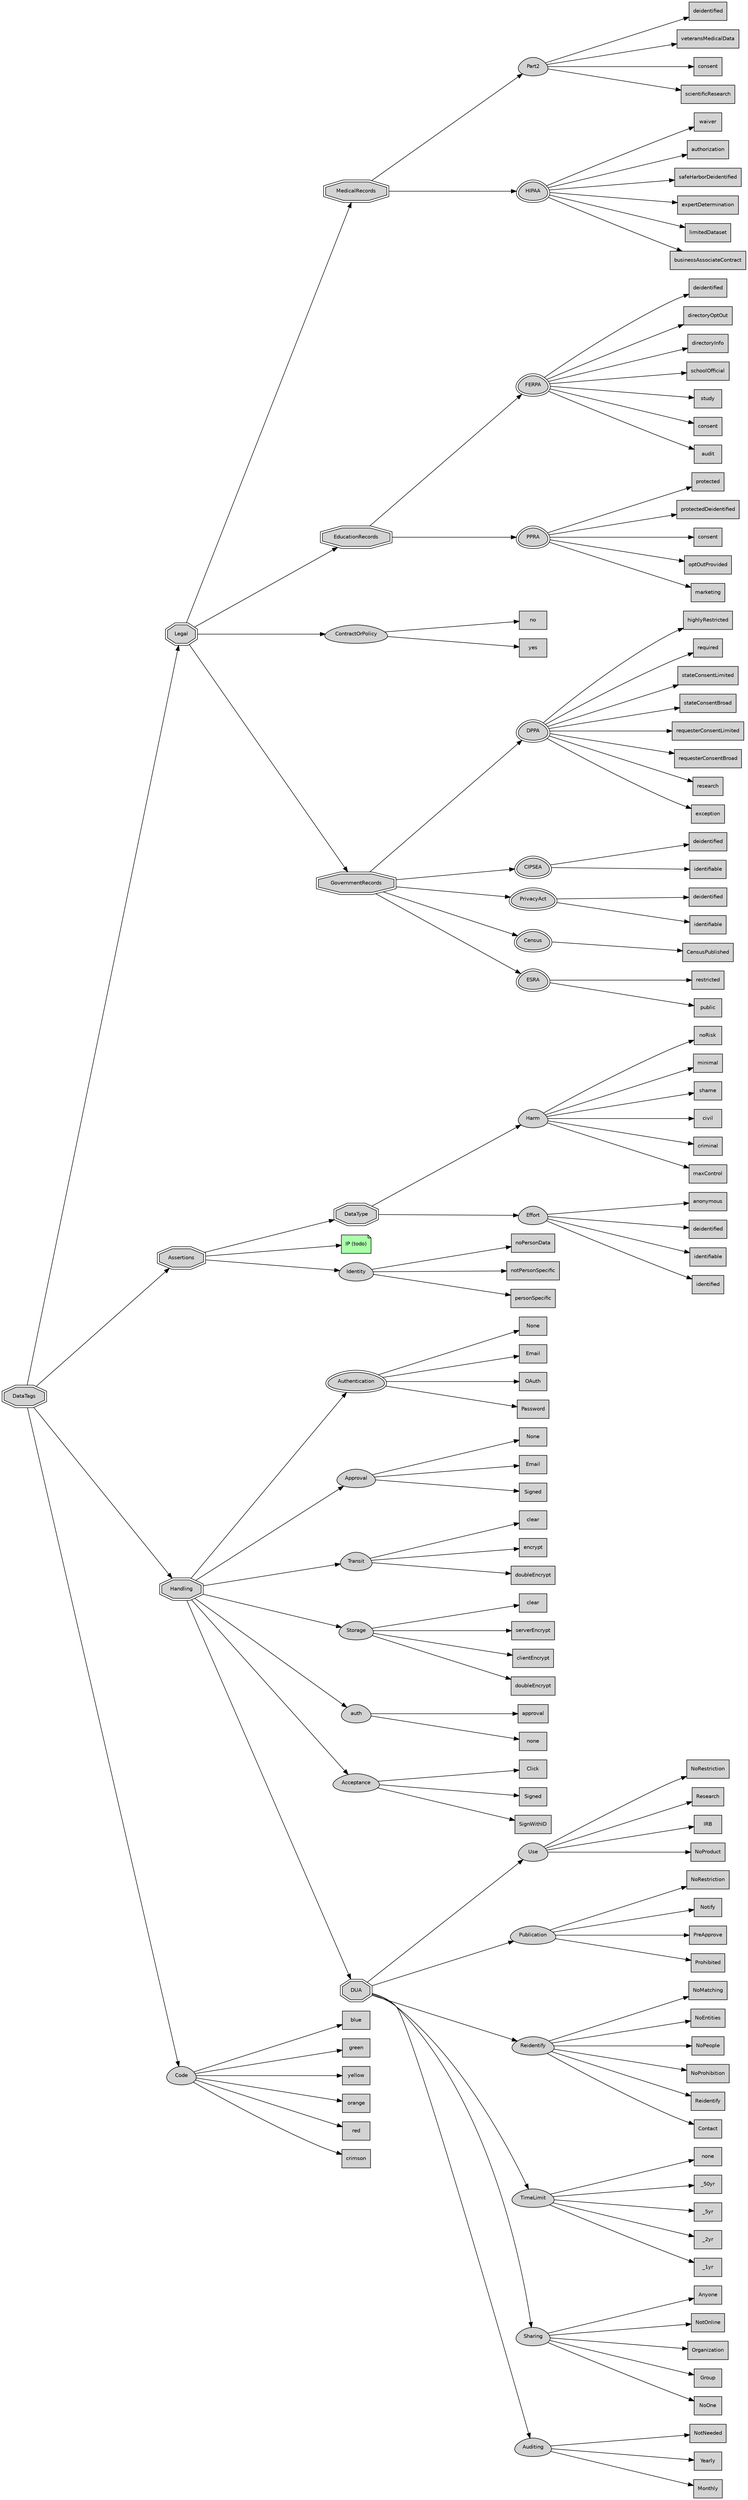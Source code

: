 digraph DecisionGraph {
edge [fontname="Helvetica" fontsize="10"]
node [fillcolor="lightgray" style="filled" fontname="Helvetica" fontsize="10"]
rankdir=LR
graph [overlap=true ranksep=3]
DataTags[label="DataTags" shape="octagon" peripheries="2"]
Legal[label="Legal" shape="octagon" peripheries="2"]
MedicalRecords[label="MedicalRecords" shape="octagon" peripheries="2"]
Part2[label="Part2" shape="egg"]
Part2_deidentified[label="deidentified" shape="box"]
Part2_veteransMedicalData[label="veteransMedicalData" shape="box"]
Part2_consent[label="consent" shape="box"]
Part2_scientificResearch[label="scientificResearch" shape="box"]
HIPAA[label="HIPAA" shape="egg" peripheries="2"]
HIPAA_waiver[label="waiver" shape="box"]
HIPAA_authorization[label="authorization" shape="box"]
HIPAA_safeHarborDeidentified[label="safeHarborDeidentified" shape="box"]
HIPAA_expertDetermination[label="expertDetermination" shape="box"]
HIPAA_limitedDataset[label="limitedDataset" shape="box"]
HIPAA_businessAssociateContract[label="businessAssociateContract" shape="box"]
EducationRecords[label="EducationRecords" shape="octagon" peripheries="2"]
FERPA[label="FERPA" shape="egg" peripheries="2"]
FERPA_deidentified[label="deidentified" shape="box"]
FERPA_directoryOptOut[label="directoryOptOut" shape="box"]
FERPA_directoryInfo[label="directoryInfo" shape="box"]
FERPA_schoolOfficial[label="schoolOfficial" shape="box"]
FERPA_study[label="study" shape="box"]
FERPA_consent[label="consent" shape="box"]
FERPA_audit[label="audit" shape="box"]
PPRA[label="PPRA" shape="egg" peripheries="2"]
PPRA_protected[label="protected" shape="box"]
PPRA_protectedDeidentified[label="protectedDeidentified" shape="box"]
PPRA_consent[label="consent" shape="box"]
PPRA_optOutProvided[label="optOutProvided" shape="box"]
PPRA_marketing[label="marketing" shape="box"]
ContractOrPolicy[label="ContractOrPolicy" shape="egg"]
ContractOrPolicy_no[label="no" shape="box"]
ContractOrPolicy_yes[label="yes" shape="box"]
GovernmentRecords[label="GovernmentRecords" shape="octagon" peripheries="2"]
DPPA[label="DPPA" shape="egg" peripheries="2"]
DPPA_highlyRestricted[label="highlyRestricted" shape="box"]
DPPA_required[label="required" shape="box"]
DPPA_stateConsentLimited[label="stateConsentLimited" shape="box"]
DPPA_stateConsentBroad[label="stateConsentBroad" shape="box"]
DPPA_requesterConsentLimited[label="requesterConsentLimited" shape="box"]
DPPA_requesterConsentBroad[label="requesterConsentBroad" shape="box"]
DPPA_research[label="research" shape="box"]
DPPA_exception[label="exception" shape="box"]
CIPSEA[label="CIPSEA" shape="egg" peripheries="2"]
CIPSEA_deidentified[label="deidentified" shape="box"]
CIPSEA_identifiable[label="identifiable" shape="box"]
PrivacyAct[label="PrivacyAct" shape="egg" peripheries="2"]
PrivacyAct_deidentified[label="deidentified" shape="box"]
PrivacyAct_identifiable[label="identifiable" shape="box"]
Census[label="Census" shape="egg" peripheries="2"]
Census_CensusPublished[label="CensusPublished" shape="box"]
ESRA[label="ESRA" shape="egg" peripheries="2"]
ESRA_restricted[label="restricted" shape="box"]
ESRA_public[label="public" shape="box"]
Assertions[label="Assertions" shape="octagon" peripheries="2"]
DataType[label="DataType" shape="octagon" peripheries="2"]
Harm[label="Harm" shape="egg"]
Harm_noRisk[label="noRisk" shape="box"]
Harm_minimal[label="minimal" shape="box"]
Harm_shame[label="shame" shape="box"]
Harm_civil[label="civil" shape="box"]
Harm_criminal[label="criminal" shape="box"]
Harm_maxControl[label="maxControl" shape="box"]
Effort[label="Effort" shape="egg"]
Effort_anonymous[label="anonymous" shape="box"]
Effort_deidentified[label="deidentified" shape="box"]
Effort_identifiable[label="identifiable" shape="box"]
Effort_identified[label="identified" shape="box"]
IP[label="IP (todo)" shape="note" fillcolor="#AAFFAA"]
Identity[label="Identity" shape="egg"]
Identity_noPersonData[label="noPersonData" shape="box"]
Identity_notPersonSpecific[label="notPersonSpecific" shape="box"]
Identity_personSpecific[label="personSpecific" shape="box"]
Handling[label="Handling" shape="octagon" peripheries="2"]
Authentication[label="Authentication" shape="egg" peripheries="2"]
Authentication_None[label="None" shape="box"]
Authentication_Email[label="Email" shape="box"]
Authentication_OAuth[label="OAuth" shape="box"]
Authentication_Password[label="Password" shape="box"]
Approval[label="Approval" shape="egg"]
Approval_None[label="None" shape="box"]
Approval_Email[label="Email" shape="box"]
Approval_Signed[label="Signed" shape="box"]
Transit[label="Transit" shape="egg"]
Transit_clear[label="clear" shape="box"]
Transit_encrypt[label="encrypt" shape="box"]
Transit_doubleEncrypt[label="doubleEncrypt" shape="box"]
Storage[label="Storage" shape="egg"]
Storage_clear[label="clear" shape="box"]
Storage_serverEncrypt[label="serverEncrypt" shape="box"]
Storage_clientEncrypt[label="clientEncrypt" shape="box"]
Storage_doubleEncrypt[label="doubleEncrypt" shape="box"]
auth[label="auth" shape="egg"]
auth_approval[label="approval" shape="box"]
auth_none[label="none" shape="box"]
Acceptance[label="Acceptance" shape="egg"]
Acceptance_Click[label="Click" shape="box"]
Acceptance_Signed[label="Signed" shape="box"]
Acceptance_SignWithID[label="SignWithID" shape="box"]
DUA[label="DUA" shape="octagon" peripheries="2"]
Use[label="Use" shape="egg"]
Use_NoRestriction[label="NoRestriction" shape="box"]
Use_Research[label="Research" shape="box"]
Use_IRB[label="IRB" shape="box"]
Use_NoProduct[label="NoProduct" shape="box"]
Publication[label="Publication" shape="egg"]
Publication_NoRestriction[label="NoRestriction" shape="box"]
Publication_Notify[label="Notify" shape="box"]
Publication_PreApprove[label="PreApprove" shape="box"]
Publication_Prohibited[label="Prohibited" shape="box"]
Reidentify[label="Reidentify" shape="egg"]
Reidentify_NoMatching[label="NoMatching" shape="box"]
Reidentify_NoEntities[label="NoEntities" shape="box"]
Reidentify_NoPeople[label="NoPeople" shape="box"]
Reidentify_NoProhibition[label="NoProhibition" shape="box"]
Reidentify_Reidentify[label="Reidentify" shape="box"]
Reidentify_Contact[label="Contact" shape="box"]
TimeLimit[label="TimeLimit" shape="egg"]
TimeLimit_none[label="none" shape="box"]
TimeLimit__1550yr[label="_50yr" shape="box"]
TimeLimit__155yr[label="_5yr" shape="box"]
TimeLimit__152yr[label="_2yr" shape="box"]
TimeLimit__151yr[label="_1yr" shape="box"]
Sharing[label="Sharing" shape="egg"]
Sharing_Anyone[label="Anyone" shape="box"]
Sharing_NotOnline[label="NotOnline" shape="box"]
Sharing_Organization[label="Organization" shape="box"]
Sharing_Group[label="Group" shape="box"]
Sharing_NoOne[label="NoOne" shape="box"]
Auditing[label="Auditing" shape="egg"]
Auditing_NotNeeded[label="NotNeeded" shape="box"]
Auditing_Yearly[label="Yearly" shape="box"]
Auditing_Monthly[label="Monthly" shape="box"]
Code[label="Code" shape="egg"]
Code_blue[label="blue" shape="box"]
Code_green[label="green" shape="box"]
Code_yellow[label="yellow" shape="box"]
Code_orange[label="orange" shape="box"]
Code_red[label="red" shape="box"]
Code_crimson[label="crimson" shape="box"]
DataTags -> Legal
Legal -> MedicalRecords
MedicalRecords -> Part2
Part2 -> Part2_deidentified
Part2 -> Part2_veteransMedicalData
Part2 -> Part2_consent
Part2 -> Part2_scientificResearch
MedicalRecords -> HIPAA
HIPAA -> HIPAA_waiver
HIPAA -> HIPAA_authorization
HIPAA -> HIPAA_safeHarborDeidentified
HIPAA -> HIPAA_expertDetermination
HIPAA -> HIPAA_limitedDataset
HIPAA -> HIPAA_businessAssociateContract
Legal -> EducationRecords
EducationRecords -> FERPA
FERPA -> FERPA_deidentified
FERPA -> FERPA_directoryOptOut
FERPA -> FERPA_directoryInfo
FERPA -> FERPA_schoolOfficial
FERPA -> FERPA_study
FERPA -> FERPA_consent
FERPA -> FERPA_audit
EducationRecords -> PPRA
PPRA -> PPRA_protected
PPRA -> PPRA_protectedDeidentified
PPRA -> PPRA_consent
PPRA -> PPRA_optOutProvided
PPRA -> PPRA_marketing
Legal -> ContractOrPolicy
ContractOrPolicy -> ContractOrPolicy_no
ContractOrPolicy -> ContractOrPolicy_yes
Legal -> GovernmentRecords
GovernmentRecords -> DPPA
DPPA -> DPPA_highlyRestricted
DPPA -> DPPA_required
DPPA -> DPPA_stateConsentLimited
DPPA -> DPPA_stateConsentBroad
DPPA -> DPPA_requesterConsentLimited
DPPA -> DPPA_requesterConsentBroad
DPPA -> DPPA_research
DPPA -> DPPA_exception
GovernmentRecords -> CIPSEA
CIPSEA -> CIPSEA_deidentified
CIPSEA -> CIPSEA_identifiable
GovernmentRecords -> PrivacyAct
PrivacyAct -> PrivacyAct_deidentified
PrivacyAct -> PrivacyAct_identifiable
GovernmentRecords -> Census
Census -> Census_CensusPublished
GovernmentRecords -> ESRA
ESRA -> ESRA_restricted
ESRA -> ESRA_public
DataTags -> Assertions
Assertions -> DataType
DataType -> Harm
Harm -> Harm_noRisk
Harm -> Harm_minimal
Harm -> Harm_shame
Harm -> Harm_civil
Harm -> Harm_criminal
Harm -> Harm_maxControl
DataType -> Effort
Effort -> Effort_anonymous
Effort -> Effort_deidentified
Effort -> Effort_identifiable
Effort -> Effort_identified
Assertions -> IP
Assertions -> Identity
Identity -> Identity_noPersonData
Identity -> Identity_notPersonSpecific
Identity -> Identity_personSpecific
DataTags -> Handling
Handling -> Authentication
Authentication -> Authentication_None
Authentication -> Authentication_Email
Authentication -> Authentication_OAuth
Authentication -> Authentication_Password
Handling -> Approval
Approval -> Approval_None
Approval -> Approval_Email
Approval -> Approval_Signed
Handling -> Transit
Transit -> Transit_clear
Transit -> Transit_encrypt
Transit -> Transit_doubleEncrypt
Handling -> Storage
Storage -> Storage_clear
Storage -> Storage_serverEncrypt
Storage -> Storage_clientEncrypt
Storage -> Storage_doubleEncrypt
Handling -> auth
auth -> auth_approval
auth -> auth_none
Handling -> Acceptance
Acceptance -> Acceptance_Click
Acceptance -> Acceptance_Signed
Acceptance -> Acceptance_SignWithID
Handling -> DUA
DUA -> Use
Use -> Use_NoRestriction
Use -> Use_Research
Use -> Use_IRB
Use -> Use_NoProduct
DUA -> Publication
Publication -> Publication_NoRestriction
Publication -> Publication_Notify
Publication -> Publication_PreApprove
Publication -> Publication_Prohibited
DUA -> Reidentify
Reidentify -> Reidentify_NoMatching
Reidentify -> Reidentify_NoEntities
Reidentify -> Reidentify_NoPeople
Reidentify -> Reidentify_NoProhibition
Reidentify -> Reidentify_Reidentify
Reidentify -> Reidentify_Contact
DUA -> TimeLimit
TimeLimit -> TimeLimit_none
TimeLimit -> TimeLimit__1550yr
TimeLimit -> TimeLimit__155yr
TimeLimit -> TimeLimit__152yr
TimeLimit -> TimeLimit__151yr
DUA -> Sharing
Sharing -> Sharing_Anyone
Sharing -> Sharing_NotOnline
Sharing -> Sharing_Organization
Sharing -> Sharing_Group
Sharing -> Sharing_NoOne
DUA -> Auditing
Auditing -> Auditing_NotNeeded
Auditing -> Auditing_Yearly
Auditing -> Auditing_Monthly
DataTags -> Code
Code -> Code_blue
Code -> Code_green
Code -> Code_yellow
Code -> Code_orange
Code -> Code_red
Code -> Code_crimson
}
